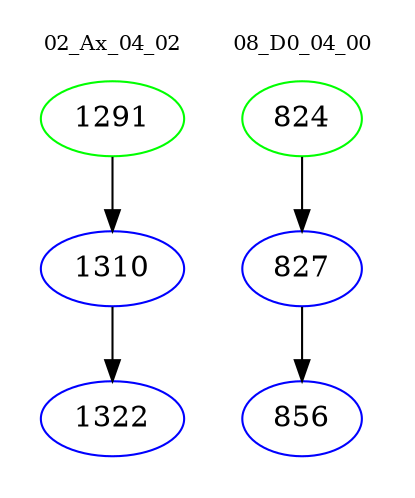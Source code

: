 digraph{
subgraph cluster_0 {
color = white
label = "02_Ax_04_02";
fontsize=10;
T0_1291 [label="1291", color="green"]
T0_1291 -> T0_1310 [color="black"]
T0_1310 [label="1310", color="blue"]
T0_1310 -> T0_1322 [color="black"]
T0_1322 [label="1322", color="blue"]
}
subgraph cluster_1 {
color = white
label = "08_D0_04_00";
fontsize=10;
T1_824 [label="824", color="green"]
T1_824 -> T1_827 [color="black"]
T1_827 [label="827", color="blue"]
T1_827 -> T1_856 [color="black"]
T1_856 [label="856", color="blue"]
}
}
